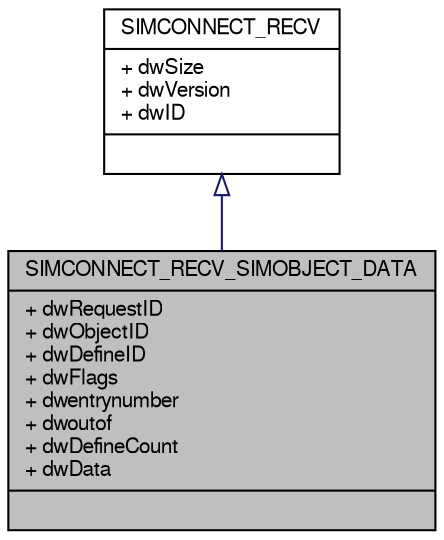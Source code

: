digraph "SIMCONNECT_RECV_SIMOBJECT_DATA"
{
  bgcolor="transparent";
  edge [fontname="FreeSans",fontsize="10",labelfontname="FreeSans",labelfontsize="10"];
  node [fontname="FreeSans",fontsize="10",shape=record];
  Node1 [label="{SIMCONNECT_RECV_SIMOBJECT_DATA\n|+ dwRequestID\l+ dwObjectID\l+ dwDefineID\l+ dwFlags\l+ dwentrynumber\l+ dwoutof\l+ dwDefineCount\l+ dwData\l|}",height=0.2,width=0.4,color="black", fillcolor="grey75", style="filled" fontcolor="black"];
  Node2 -> Node1 [dir="back",color="midnightblue",fontsize="10",style="solid",arrowtail="onormal",fontname="FreeSans"];
  Node2 [label="{SIMCONNECT_RECV\n|+ dwSize\l+ dwVersion\l+ dwID\l|}",height=0.2,width=0.4,color="black",URL="$structSIMCONNECT__RECV.html"];
}
